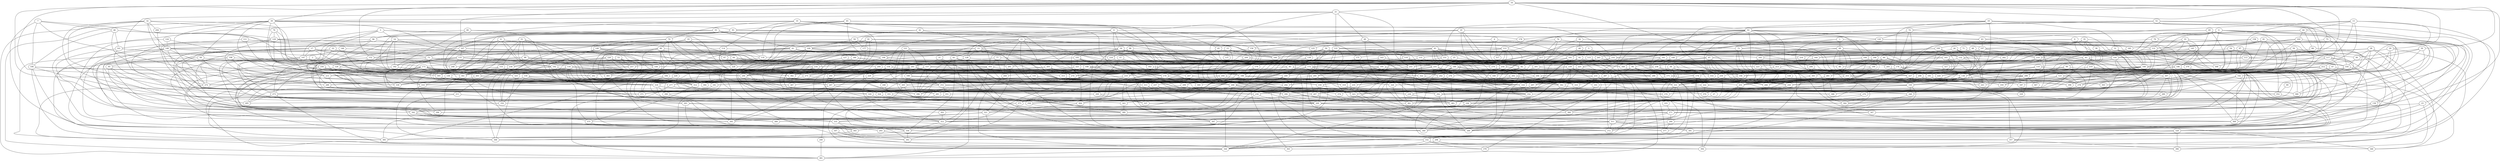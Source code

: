 strict graph "gnp_random_graph(400,0.015)" {
0;
1;
2;
3;
4;
5;
6;
7;
8;
9;
10;
11;
12;
13;
14;
15;
16;
17;
18;
19;
20;
21;
22;
23;
24;
25;
26;
27;
28;
29;
30;
31;
32;
33;
34;
35;
36;
37;
38;
39;
40;
41;
42;
43;
44;
45;
46;
47;
48;
49;
50;
51;
52;
53;
54;
55;
56;
57;
58;
59;
60;
61;
62;
63;
64;
65;
66;
67;
68;
69;
70;
71;
72;
73;
74;
75;
76;
77;
78;
79;
80;
81;
82;
83;
84;
85;
86;
87;
88;
89;
90;
91;
92;
93;
94;
95;
96;
97;
98;
99;
100;
101;
102;
103;
104;
105;
106;
107;
108;
109;
110;
111;
112;
113;
114;
115;
116;
117;
118;
119;
120;
121;
122;
123;
124;
125;
126;
127;
128;
129;
130;
131;
132;
133;
134;
135;
136;
137;
138;
139;
140;
141;
142;
143;
144;
145;
146;
147;
148;
149;
150;
151;
152;
153;
154;
155;
156;
157;
158;
159;
160;
161;
162;
163;
164;
165;
166;
167;
168;
169;
170;
171;
172;
173;
174;
175;
176;
177;
178;
179;
180;
181;
182;
183;
184;
185;
186;
187;
188;
189;
190;
191;
192;
193;
194;
195;
196;
197;
198;
199;
200;
201;
202;
203;
204;
205;
206;
207;
208;
209;
210;
211;
212;
213;
214;
215;
216;
217;
218;
219;
220;
221;
222;
223;
224;
225;
226;
227;
228;
229;
230;
231;
232;
233;
234;
235;
236;
237;
238;
239;
240;
241;
242;
243;
244;
245;
246;
247;
248;
249;
250;
251;
252;
253;
254;
255;
256;
257;
258;
259;
260;
261;
262;
263;
264;
265;
266;
267;
268;
269;
270;
271;
272;
273;
274;
275;
276;
277;
278;
279;
280;
281;
282;
283;
284;
285;
286;
287;
288;
289;
290;
291;
292;
293;
294;
295;
296;
297;
298;
299;
300;
301;
302;
303;
304;
305;
306;
307;
308;
309;
310;
311;
312;
313;
314;
315;
316;
317;
318;
319;
320;
321;
322;
323;
324;
325;
326;
327;
328;
329;
330;
331;
332;
333;
334;
335;
336;
337;
338;
339;
340;
341;
342;
343;
344;
345;
346;
347;
348;
349;
350;
351;
352;
353;
354;
355;
356;
357;
358;
359;
360;
361;
362;
363;
364;
365;
366;
367;
368;
369;
370;
371;
372;
373;
374;
375;
376;
377;
378;
379;
380;
381;
382;
383;
384;
385;
386;
387;
388;
389;
390;
391;
392;
393;
394;
395;
396;
397;
398;
399;
0 -- 385  [is_available=True, prob="0.848749395848"];
0 -- 131  [is_available=True, prob="0.554898569151"];
0 -- 391  [is_available=True, prob="0.15988346611"];
0 -- 364  [is_available=True, prob="0.552828399877"];
0 -- 109  [is_available=True, prob="0.269917099785"];
0 -- 398  [is_available=True, prob="0.91366384112"];
0 -- 79  [is_available=True, prob="1.0"];
0 -- 214  [is_available=True, prob="1.0"];
0 -- 282  [is_available=True, prob="0.784523601266"];
0 -- 186  [is_available=True, prob="0.537238168625"];
1 -- 225  [is_available=True, prob="0.932035789773"];
1 -- 187  [is_available=True, prob="1.0"];
1 -- 68  [is_available=True, prob="1.0"];
1 -- 364  [is_available=True, prob="1.0"];
1 -- 361  [is_available=True, prob="1.0"];
2 -- 200  [is_available=True, prob="0.476006934863"];
2 -- 265  [is_available=True, prob="0.58874494841"];
2 -- 350  [is_available=True, prob="1.0"];
2 -- 272  [is_available=True, prob="0.756217923092"];
2 -- 296  [is_available=True, prob="0.715806644259"];
3 -- 174  [is_available=True, prob="0.419976773413"];
3 -- 336  [is_available=True, prob="0.523578319395"];
3 -- 17  [is_available=True, prob="1.0"];
3 -- 147  [is_available=True, prob="0.257983678479"];
3 -- 14  [is_available=True, prob="0.397178530411"];
3 -- 190  [is_available=True, prob="0.774244511347"];
4 -- 317  [is_available=True, prob="1.0"];
4 -- 156  [is_available=True, prob="1.0"];
4 -- 101  [is_available=True, prob="0.0425576332369"];
4 -- 205  [is_available=True, prob="0.296697142817"];
5 -- 101  [is_available=True, prob="0.215605595686"];
5 -- 94  [is_available=True, prob="0.56494165819"];
6 -- 231  [is_available=True, prob="0.605849671555"];
6 -- 73  [is_available=True, prob="0.732217353245"];
6 -- 11  [is_available=True, prob="0.687653971247"];
6 -- 45  [is_available=True, prob="0.626967561884"];
6 -- 24  [is_available=True, prob="0.920939823259"];
6 -- 249  [is_available=True, prob="0.57984144984"];
6 -- 154  [is_available=True, prob="0.0932089839898"];
7 -- 345  [is_available=True, prob="0.869483877834"];
7 -- 106  [is_available=True, prob="0.666586843639"];
7 -- 339  [is_available=True, prob="0.516348730307"];
7 -- 253  [is_available=True, prob="0.874625609911"];
7 -- 46  [is_available=True, prob="0.603923515265"];
8 -- 64  [is_available=True, prob="0.0916421897175"];
8 -- 107  [is_available=True, prob="0.625501898752"];
8 -- 277  [is_available=True, prob="0.305193359539"];
8 -- 310  [is_available=True, prob="1.0"];
8 -- 217  [is_available=True, prob="0.186388200508"];
8 -- 159  [is_available=True, prob="0.489527234743"];
8 -- 181  [is_available=True, prob="0.939393355031"];
9 -- 288  [is_available=True, prob="1.0"];
9 -- 194  [is_available=True, prob="0.981389909469"];
9 -- 347  [is_available=True, prob="0.479196248175"];
9 -- 100  [is_available=True, prob="0.565664881684"];
10 -- 324  [is_available=True, prob="0.179922460251"];
10 -- 70  [is_available=True, prob="0.681439223476"];
10 -- 305  [is_available=True, prob="0.25491563315"];
10 -- 114  [is_available=True, prob="0.810497098486"];
10 -- 350  [is_available=True, prob="1.0"];
10 -- 188  [is_available=True, prob="1.0"];
10 -- 125  [is_available=True, prob="0.72772154676"];
10 -- 62  [is_available=True, prob="1.0"];
11 -- 288  [is_available=True, prob="0.0328535659949"];
11 -- 37  [is_available=True, prob="0.420478388265"];
11 -- 264  [is_available=True, prob="0.701919427118"];
11 -- 169  [is_available=True, prob="0.317488436754"];
11 -- 12  [is_available=True, prob="0.1420014188"];
11 -- 269  [is_available=True, prob="0.995788585089"];
11 -- 268  [is_available=True, prob="0.124276828319"];
11 -- 312  [is_available=True, prob="0.989973302837"];
11 -- 61  [is_available=True, prob="0.0797329888793"];
12 -- 128  [is_available=True, prob="0.30077744425"];
12 -- 176  [is_available=True, prob="0.483644988411"];
12 -- 162  [is_available=True, prob="0.321759161701"];
12 -- 67  [is_available=True, prob="0.218033888533"];
12 -- 43  [is_available=True, prob="0.609788183942"];
12 -- 376  [is_available=True, prob="0.815690316632"];
12 -- 181  [is_available=True, prob="0.444779780753"];
12 -- 152  [is_available=True, prob="0.260433362213"];
12 -- 159  [is_available=True, prob="0.695946133037"];
13 -- 44  [is_available=True, prob="0.00169977144562"];
13 -- 174  [is_available=True, prob="0.838700899459"];
13 -- 307  [is_available=True, prob="0.312539687367"];
13 -- 212  [is_available=True, prob="0.0364335126483"];
13 -- 23  [is_available=True, prob="0.810109404049"];
13 -- 29  [is_available=True, prob="0.456550465888"];
13 -- 63  [is_available=True, prob="1.0"];
14 -- 109  [is_available=True, prob="0.304332558645"];
14 -- 366  [is_available=True, prob="1.0"];
14 -- 365  [is_available=True, prob="0.134281520907"];
14 -- 338  [is_available=True, prob="0.758116082958"];
14 -- 341  [is_available=True, prob="0.78373735429"];
14 -- 182  [is_available=True, prob="0.125459964911"];
14 -- 92  [is_available=True, prob="0.26962860047"];
15 -- 163  [is_available=True, prob="0.847244707887"];
15 -- 292  [is_available=True, prob="0.413526401196"];
15 -- 137  [is_available=True, prob="0.896169279468"];
15 -- 170  [is_available=True, prob="1.0"];
15 -- 151  [is_available=True, prob="0.171797211781"];
15 -- 248  [is_available=True, prob="0.344614093719"];
15 -- 348  [is_available=True, prob="0.897178704829"];
15 -- 188  [is_available=True, prob="0.763707385997"];
16 -- 75  [is_available=True, prob="1.0"];
16 -- 39  [is_available=True, prob="0.273570340523"];
16 -- 107  [is_available=True, prob="0.868861720966"];
16 -- 253  [is_available=True, prob="0.474884647952"];
16 -- 312  [is_available=True, prob="0.633411999695"];
16 -- 339  [is_available=True, prob="0.128660295863"];
16 -- 21  [is_available=True, prob="0.262474555979"];
16 -- 311  [is_available=True, prob="0.354433810892"];
16 -- 152  [is_available=True, prob="0.173730137057"];
16 -- 221  [is_available=True, prob="0.535927163522"];
16 -- 30  [is_available=True, prob="0.15289824186"];
16 -- 255  [is_available=True, prob="0.158764153342"];
17 -- 320  [is_available=True, prob="0.324196439357"];
17 -- 194  [is_available=True, prob="0.520470898407"];
17 -- 267  [is_available=True, prob="0.610015250528"];
17 -- 344  [is_available=True, prob="0.472112578555"];
17 -- 147  [is_available=True, prob="0.369207768505"];
17 -- 248  [is_available=True, prob="0.749839200605"];
17 -- 95  [is_available=True, prob="1.0"];
18 -- 194  [is_available=True, prob="0.344103854574"];
18 -- 74  [is_available=True, prob="1.0"];
18 -- 332  [is_available=True, prob="1.0"];
18 -- 205  [is_available=True, prob="0.377310653144"];
18 -- 334  [is_available=True, prob="0.476231783642"];
18 -- 151  [is_available=True, prob="0.0467569794756"];
18 -- 138  [is_available=True, prob="1.0"];
18 -- 31  [is_available=True, prob="0.471576031299"];
19 -- 67  [is_available=True, prob="0.816215155631"];
19 -- 262  [is_available=True, prob="0.408648084129"];
19 -- 365  [is_available=True, prob="0.631881285129"];
19 -- 207  [is_available=True, prob="0.396780176989"];
19 -- 86  [is_available=True, prob="0.385585459659"];
19 -- 156  [is_available=True, prob="1.0"];
20 -- 128  [is_available=True, prob="0.442823026548"];
20 -- 291  [is_available=True, prob="0.713076305514"];
20 -- 171  [is_available=True, prob="0.0531383240044"];
20 -- 45  [is_available=True, prob="1.0"];
20 -- 279  [is_available=True, prob="0.0358817666944"];
20 -- 120  [is_available=True, prob="0.881628960778"];
20 -- 254  [is_available=True, prob="0.422402009286"];
21 -- 39  [is_available=True, prob="0.207309165656"];
21 -- 49  [is_available=True, prob="1.0"];
21 -- 371  [is_available=True, prob="0.0131293938758"];
21 -- 122  [is_available=True, prob="1.0"];
21 -- 251  [is_available=True, prob="1.0"];
21 -- 189  [is_available=True, prob="1.0"];
22 -- 353  [is_available=True, prob="1.0"];
22 -- 321  [is_available=True, prob="0.505374764668"];
22 -- 172  [is_available=True, prob="1.0"];
22 -- 273  [is_available=True, prob="0.44672718219"];
22 -- 118  [is_available=True, prob="0.240848941012"];
22 -- 251  [is_available=True, prob="0.93152503474"];
23 -- 321  [is_available=True, prob="0.501713687443"];
23 -- 386  [is_available=True, prob="0.630655355007"];
23 -- 399  [is_available=True, prob="0.858407779051"];
24 -- 288  [is_available=True, prob="0.490379480965"];
24 -- 257  [is_available=True, prob="1.0"];
24 -- 331  [is_available=True, prob="0.89495383567"];
24 -- 292  [is_available=True, prob="1.0"];
24 -- 325  [is_available=True, prob="0.789296923094"];
24 -- 105  [is_available=True, prob="0.409228035332"];
24 -- 202  [is_available=True, prob="0.532443637986"];
24 -- 203  [is_available=True, prob="0.615388799301"];
24 -- 147  [is_available=True, prob="0.39903979852"];
24 -- 245  [is_available=True, prob="1.0"];
24 -- 251  [is_available=True, prob="1.0"];
24 -- 253  [is_available=True, prob="1.0"];
24 -- 254  [is_available=True, prob="0.215284691703"];
24 -- 318  [is_available=True, prob="0.13776487944"];
25 -- 361  [is_available=True, prob="0.984176559582"];
25 -- 349  [is_available=True, prob="1.0"];
26 -- 160  [is_available=True, prob="0.409045442192"];
26 -- 392  [is_available=True, prob="0.998249322018"];
26 -- 138  [is_available=True, prob="0.832189528367"];
26 -- 191  [is_available=True, prob="0.642053960544"];
27 -- 336  [is_available=True, prob="0.495916404646"];
28 -- 104  [is_available=True, prob="0.979505724473"];
28 -- 399  [is_available=True, prob="0.911793014521"];
28 -- 369  [is_available=True, prob="0.443447925389"];
28 -- 83  [is_available=True, prob="0.643054920798"];
28 -- 213  [is_available=True, prob="1.0"];
28 -- 344  [is_available=True, prob="0.856741521437"];
28 -- 314  [is_available=True, prob="0.771727431266"];
28 -- 90  [is_available=True, prob="0.164602511779"];
29 -- 344  [is_available=True, prob="1.0"];
29 -- 113  [is_available=True, prob="0.818088699514"];
29 -- 359  [is_available=True, prob="0.517110913825"];
29 -- 193  [is_available=True, prob="0.840293281818"];
30 -- 168  [is_available=True, prob="0.0148035867158"];
30 -- 90  [is_available=True, prob="1.0"];
30 -- 323  [is_available=True, prob="0.61641841365"];
30 -- 366  [is_available=True, prob="1.0"];
31 -- 369  [is_available=True, prob="1.0"];
31 -- 168  [is_available=True, prob="1.0"];
31 -- 359  [is_available=True, prob="0.641417507281"];
31 -- 332  [is_available=True, prob="1.0"];
31 -- 232  [is_available=True, prob="0.252156476362"];
32 -- 322  [is_available=True, prob="0.717276103105"];
32 -- 294  [is_available=True, prob="0.0939442262755"];
32 -- 339  [is_available=True, prob="1.0"];
32 -- 78  [is_available=True, prob="1.0"];
32 -- 371  [is_available=True, prob="0.399697076727"];
32 -- 148  [is_available=True, prob="0.0905682645857"];
32 -- 373  [is_available=True, prob="0.28430051214"];
32 -- 381  [is_available=True, prob="0.767211050376"];
33 -- 165  [is_available=True, prob="0.479520446805"];
33 -- 201  [is_available=True, prob="1.0"];
33 -- 145  [is_available=True, prob="0.53677790813"];
33 -- 148  [is_available=True, prob="0.516827149573"];
33 -- 117  [is_available=True, prob="1.0"];
33 -- 186  [is_available=True, prob="0.211630527623"];
33 -- 349  [is_available=True, prob="0.133810647573"];
34 -- 40  [is_available=True, prob="0.750807138065"];
34 -- 90  [is_available=True, prob="1.0"];
34 -- 254  [is_available=True, prob="0.275055527628"];
35 -- 99  [is_available=True, prob="0.620421887182"];
35 -- 38  [is_available=True, prob="0.0631894921645"];
35 -- 366  [is_available=True, prob="0.658682884958"];
35 -- 176  [is_available=True, prob="1.0"];
35 -- 82  [is_available=True, prob="1.0"];
35 -- 309  [is_available=True, prob="0.800045064507"];
35 -- 252  [is_available=True, prob="0.633040710369"];
36 -- 288  [is_available=True, prob="0.166100524329"];
36 -- 265  [is_available=True, prob="0.551069545521"];
36 -- 266  [is_available=True, prob="0.425434859453"];
36 -- 174  [is_available=True, prob="1.0"];
36 -- 314  [is_available=True, prob="0.763508111582"];
36 -- 286  [is_available=True, prob="0.892139265459"];
37 -- 306  [is_available=True, prob="1.0"];
37 -- 380  [is_available=True, prob="0.485279960554"];
37 -- 157  [is_available=True, prob="1.0"];
38 -- 104  [is_available=True, prob="1.0"];
38 -- 328  [is_available=True, prob="0.770926589248"];
39 -- 192  [is_available=True, prob="0.850408212522"];
39 -- 256  [is_available=True, prob="0.733235564742"];
39 -- 294  [is_available=True, prob="0.360926837248"];
39 -- 232  [is_available=True, prob="0.819213735197"];
39 -- 272  [is_available=True, prob="0.285903885601"];
39 -- 381  [is_available=True, prob="0.750718088961"];
39 -- 305  [is_available=True, prob="0.334387774499"];
39 -- 310  [is_available=True, prob="0.827031250366"];
39 -- 58  [is_available=True, prob="0.601992647833"];
39 -- 93  [is_available=True, prob="0.415424523403"];
40 -- 115  [is_available=True, prob="0.305388826851"];
40 -- 229  [is_available=True, prob="1.0"];
40 -- 206  [is_available=True, prob="0.21955542129"];
41 -- 388  [is_available=True, prob="1.0"];
41 -- 360  [is_available=True, prob="0.981731545488"];
41 -- 362  [is_available=True, prob="0.24318056437"];
41 -- 274  [is_available=True, prob="0.433921060556"];
41 -- 238  [is_available=True, prob="0.958089826514"];
41 -- 305  [is_available=True, prob="1.0"];
41 -- 82  [is_available=True, prob="0.00112260498753"];
41 -- 307  [is_available=True, prob="0.00948036715012"];
41 -- 151  [is_available=True, prob="1.0"];
41 -- 251  [is_available=True, prob="0.948811560548"];
42 -- 338  [is_available=True, prob="0.115897976105"];
42 -- 59  [is_available=True, prob="0.653000242694"];
42 -- 163  [is_available=True, prob="1.0"];
42 -- 247  [is_available=True, prob="0.83737256872"];
43 -- 353  [is_available=True, prob="1.0"];
43 -- 356  [is_available=True, prob="1.0"];
43 -- 396  [is_available=True, prob="0.651759417194"];
43 -- 306  [is_available=True, prob="1.0"];
43 -- 82  [is_available=True, prob="1.0"];
43 -- 285  [is_available=True, prob="1.0"];
44 -- 132  [is_available=True, prob="1.0"];
44 -- 102  [is_available=True, prob="0.786531713237"];
44 -- 136  [is_available=True, prob="0.592100985092"];
44 -- 84  [is_available=True, prob="0.272881846046"];
44 -- 92  [is_available=True, prob="1.0"];
45 -- 160  [is_available=True, prob="0.820034843495"];
45 -- 176  [is_available=True, prob="0.337988268308"];
45 -- 268  [is_available=True, prob="0.419658465283"];
46 -- 129  [is_available=True, prob="0.578161253355"];
46 -- 73  [is_available=True, prob="0.955297195017"];
46 -- 106  [is_available=True, prob="0.962657796882"];
46 -- 141  [is_available=True, prob="0.0337448529412"];
46 -- 272  [is_available=True, prob="0.596183084921"];
47 -- 328  [is_available=True, prob="1.0"];
47 -- 242  [is_available=True, prob="0.667211392311"];
47 -- 278  [is_available=True, prob="0.832573329939"];
48 -- 104  [is_available=True, prob="0.719558345914"];
48 -- 297  [is_available=True, prob="1.0"];
48 -- 164  [is_available=True, prob="0.335447508144"];
48 -- 245  [is_available=True, prob="0.979862759722"];
48 -- 269  [is_available=True, prob="0.536149999456"];
49 -- 72  [is_available=True, prob="0.163690496839"];
49 -- 160  [is_available=True, prob="0.909971215171"];
49 -- 392  [is_available=True, prob="0.556031594451"];
49 -- 119  [is_available=True, prob="0.981040141872"];
50 -- 228  [is_available=True, prob="0.782059587329"];
50 -- 133  [is_available=True, prob="1.0"];
50 -- 108  [is_available=True, prob="0.349504164944"];
50 -- 237  [is_available=True, prob="1.0"];
50 -- 83  [is_available=True, prob="0.00854961935321"];
50 -- 375  [is_available=True, prob="1.0"];
50 -- 312  [is_available=True, prob="0.6334537099"];
50 -- 282  [is_available=True, prob="0.757486347553"];
50 -- 319  [is_available=True, prob="1.0"];
51 -- 192  [is_available=True, prob="0.449219043511"];
51 -- 130  [is_available=True, prob="0.67617466812"];
51 -- 290  [is_available=True, prob="0.584684889565"];
51 -- 333  [is_available=True, prob="0.493962679779"];
51 -- 148  [is_available=True, prob="1.0"];
51 -- 88  [is_available=True, prob="0.827510859911"];
51 -- 153  [is_available=True, prob="0.626063566643"];
51 -- 319  [is_available=True, prob="0.289338207381"];
52 -- 298  [is_available=True, prob="0.302775802782"];
52 -- 308  [is_available=True, prob="1.0"];
52 -- 149  [is_available=True, prob="0.53313601335"];
52 -- 118  [is_available=True, prob="0.438669875617"];
52 -- 183  [is_available=True, prob="1.0"];
52 -- 62  [is_available=True, prob="0.838042909721"];
53 -- 257  [is_available=True, prob="1.0"];
53 -- 227  [is_available=True, prob="0.761331337257"];
53 -- 365  [is_available=True, prob="0.798185025422"];
53 -- 350  [is_available=True, prob="0.0431880963664"];
53 -- 335  [is_available=True, prob="1.0"];
54 -- 224  [is_available=True, prob="0.404664941748"];
54 -- 322  [is_available=True, prob="1.0"];
54 -- 334  [is_available=True, prob="1.0"];
54 -- 175  [is_available=True, prob="0.0446983777861"];
55 -- 216  [is_available=True, prob="0.836724586487"];
55 -- 129  [is_available=True, prob="0.941596427757"];
55 -- 61  [is_available=True, prob="1.0"];
55 -- 341  [is_available=True, prob="0.57306257684"];
56 -- 388  [is_available=True, prob="0.42539967804"];
56 -- 232  [is_available=True, prob="0.0351735386055"];
56 -- 142  [is_available=True, prob="1.0"];
56 -- 399  [is_available=True, prob="0.187229756335"];
56 -- 376  [is_available=True, prob="0.727005805033"];
56 -- 243  [is_available=True, prob="0.860103159781"];
56 -- 216  [is_available=True, prob="1.0"];
56 -- 349  [is_available=True, prob="0.984714176589"];
57 -- 162  [is_available=True, prob="0.564064652369"];
57 -- 373  [is_available=True, prob="1.0"];
58 -- 345  [is_available=True, prob="0.223843019324"];
58 -- 207  [is_available=True, prob="0.698800194074"];
58 -- 173  [is_available=True, prob="1.0"];
59 -- 177  [is_available=True, prob="0.333656700609"];
59 -- 359  [is_available=True, prob="0.722940741836"];
59 -- 109  [is_available=True, prob="0.83504397883"];
59 -- 135  [is_available=True, prob="0.953144409865"];
60 -- 278  [is_available=True, prob="0.357993312548"];
60 -- 301  [is_available=True, prob="1.0"];
60 -- 94  [is_available=True, prob="0.627645111285"];
60 -- 86  [is_available=True, prob="0.870659103915"];
60 -- 199  [is_available=True, prob="0.629282971832"];
61 -- 279  [is_available=True, prob="0.899077475588"];
61 -- 196  [is_available=True, prob="0.580449005113"];
61 -- 263  [is_available=True, prob="0.621033728599"];
61 -- 235  [is_available=True, prob="0.941338442656"];
61 -- 371  [is_available=True, prob="0.273602187679"];
61 -- 87  [is_available=True, prob="1.0"];
61 -- 283  [is_available=True, prob="0.881918771658"];
61 -- 183  [is_available=True, prob="0.830885763312"];
62 -- 259  [is_available=True, prob="0.306191512886"];
62 -- 168  [is_available=True, prob="0.46687056219"];
62 -- 233  [is_available=True, prob="0.0890805735503"];
62 -- 171  [is_available=True, prob="0.124535566029"];
62 -- 364  [is_available=True, prob="0.210177227687"];
62 -- 381  [is_available=True, prob="1.0"];
62 -- 144  [is_available=True, prob="0.540212281377"];
62 -- 370  [is_available=True, prob="0.954018395659"];
62 -- 380  [is_available=True, prob="0.726113639947"];
62 -- 253  [is_available=True, prob="1.0"];
62 -- 63  [is_available=True, prob="0.995287602373"];
63 -- 72  [is_available=True, prob="0.0950236364763"];
63 -- 343  [is_available=True, prob="0.78479756926"];
63 -- 197  [is_available=True, prob="0.568827024549"];
64 -- 199  [is_available=True, prob="0.598915863332"];
64 -- 238  [is_available=True, prob="0.41612948893"];
64 -- 339  [is_available=True, prob="0.110069187723"];
64 -- 85  [is_available=True, prob="0.472818519098"];
64 -- 382  [is_available=True, prob="0.105127055956"];
65 -- 290  [is_available=True, prob="0.641416292005"];
65 -- 118  [is_available=True, prob="0.805214177933"];
65 -- 343  [is_available=True, prob="0.102562175042"];
65 -- 204  [is_available=True, prob="0.452711380542"];
65 -- 310  [is_available=True, prob="0.0603731224475"];
65 -- 247  [is_available=True, prob="0.328194581168"];
65 -- 93  [is_available=True, prob="0.156009037192"];
66 -- 96  [is_available=True, prob="1.0"];
66 -- 318  [is_available=True, prob="0.342952981016"];
66 -- 182  [is_available=True, prob="0.451392475905"];
66 -- 118  [is_available=True, prob="1.0"];
67 -- 228  [is_available=True, prob="0.883128551158"];
67 -- 163  [is_available=True, prob="1.0"];
67 -- 276  [is_available=True, prob="0.600981996322"];
68 -- 192  [is_available=True, prob="0.391152082698"];
68 -- 214  [is_available=True, prob="0.296755232447"];
68 -- 394  [is_available=True, prob="1.0"];
68 -- 204  [is_available=True, prob="0.214173748406"];
68 -- 174  [is_available=True, prob="0.0271571827523"];
68 -- 209  [is_available=True, prob="0.444042869673"];
68 -- 86  [is_available=True, prob="0.958361986157"];
68 -- 281  [is_available=True, prob="0.184050932277"];
68 -- 217  [is_available=True, prob="0.977147516888"];
68 -- 159  [is_available=True, prob="0.247093846838"];
69 -- 352  [is_available=True, prob="0.357299644765"];
69 -- 194  [is_available=True, prob="0.451052360647"];
69 -- 168  [is_available=True, prob="0.673703098762"];
69 -- 398  [is_available=True, prob="0.666131195133"];
69 -- 112  [is_available=True, prob="0.767015163968"];
69 -- 178  [is_available=True, prob="0.253803427304"];
70 -- 352  [is_available=True, prob="0.917941016157"];
70 -- 368  [is_available=True, prob="0.200853025977"];
70 -- 326  [is_available=True, prob="0.0814207470009"];
70 -- 140  [is_available=True, prob="0.993313947045"];
70 -- 80  [is_available=True, prob="1.0"];
70 -- 351  [is_available=True, prob="0.344242280864"];
71 -- 161  [is_available=True, prob="0.484180069698"];
71 -- 243  [is_available=True, prob="1.0"];
72 -- 134  [is_available=True, prob="0.827234987036"];
72 -- 104  [is_available=True, prob="0.833593264916"];
72 -- 346  [is_available=True, prob="0.945210997104"];
72 -- 347  [is_available=True, prob="1.0"];
73 -- 163  [is_available=True, prob="1.0"];
73 -- 389  [is_available=True, prob="1.0"];
73 -- 263  [is_available=True, prob="0.807044866208"];
73 -- 116  [is_available=True, prob="0.337164873021"];
73 -- 334  [is_available=True, prob="0.977163872506"];
73 -- 182  [is_available=True, prob="1.0"];
73 -- 340  [is_available=True, prob="0.779812203546"];
73 -- 154  [is_available=True, prob="0.786607867262"];
73 -- 283  [is_available=True, prob="1.0"];
74 -- 120  [is_available=True, prob="1.0"];
74 -- 176  [is_available=True, prob="0.210857028307"];
74 -- 339  [is_available=True, prob="0.86100797251"];
74 -- 266  [is_available=True, prob="0.590271837967"];
75 -- 170  [is_available=True, prob="0.0743229525611"];
75 -- 131  [is_available=True, prob="0.395040524305"];
75 -- 164  [is_available=True, prob="0.037873395833"];
75 -- 278  [is_available=True, prob="0.971362904048"];
76 -- 224  [is_available=True, prob="0.115324191415"];
76 -- 217  [is_available=True, prob="1.0"];
76 -- 82  [is_available=True, prob="0.186986429401"];
76 -- 125  [is_available=True, prob="0.271939352667"];
76 -- 138  [is_available=True, prob="0.754582330017"];
77 -- 264  [is_available=True, prob="0.887973844177"];
77 -- 163  [is_available=True, prob="0.849843178235"];
77 -- 108  [is_available=True, prob="1.0"];
77 -- 262  [is_available=True, prob="0.483040411003"];
78 -- 129  [is_available=True, prob="0.147096662747"];
78 -- 249  [is_available=True, prob="0.656852498423"];
78 -- 126  [is_available=True, prob="0.886850496318"];
78 -- 159  [is_available=True, prob="0.5669557874"];
79 -- 122  [is_available=True, prob="1.0"];
79 -- 379  [is_available=True, prob="0.794491079625"];
79 -- 154  [is_available=True, prob="0.899988275241"];
80 -- 241  [is_available=True, prob="1.0"];
80 -- 104  [is_available=True, prob="0.694316426728"];
80 -- 364  [is_available=True, prob="0.0674910564293"];
80 -- 391  [is_available=True, prob="0.110258122999"];
80 -- 236  [is_available=True, prob="0.301552957677"];
80 -- 209  [is_available=True, prob="0.82073666174"];
80 -- 312  [is_available=True, prob="0.816369540943"];
80 -- 377  [is_available=True, prob="0.845775541459"];
80 -- 126  [is_available=True, prob="0.812917428514"];
81 -- 227  [is_available=True, prob="0.353510979866"];
81 -- 136  [is_available=True, prob="0.660240869309"];
81 -- 170  [is_available=True, prob="0.319776658603"];
81 -- 370  [is_available=True, prob="0.185441119614"];
81 -- 85  [is_available=True, prob="0.34794933183"];
81 -- 185  [is_available=True, prob="1.0"];
81 -- 187  [is_available=True, prob="0.335313825582"];
82 -- 322  [is_available=True, prob="0.0784304682594"];
82 -- 273  [is_available=True, prob="0.00136906663699"];
82 -- 244  [is_available=True, prob="1.0"];
82 -- 169  [is_available=True, prob="1.0"];
83 -- 163  [is_available=True, prob="0.698102939585"];
83 -- 261  [is_available=True, prob="0.759119747832"];
83 -- 391  [is_available=True, prob="0.132095326232"];
83 -- 369  [is_available=True, prob="0.688601104968"];
84 -- 392  [is_available=True, prob="0.284144564101"];
84 -- 87  [is_available=True, prob="0.198451598533"];
85 -- 210  [is_available=True, prob="0.722237174394"];
85 -- 324  [is_available=True, prob="0.0320470130853"];
85 -- 278  [is_available=True, prob="0.30690185067"];
87 -- 258  [is_available=True, prob="1.0"];
87 -- 362  [is_available=True, prob="0.850439350332"];
87 -- 333  [is_available=True, prob="0.124136688487"];
87 -- 241  [is_available=True, prob="0.859360369122"];
87 -- 376  [is_available=True, prob="0.474369462121"];
87 -- 287  [is_available=True, prob="0.506187664679"];
87 -- 252  [is_available=True, prob="0.954813792412"];
87 -- 191  [is_available=True, prob="0.142515215918"];
88 -- 385  [is_available=True, prob="1.0"];
88 -- 170  [is_available=True, prob="1.0"];
88 -- 236  [is_available=True, prob="1.0"];
88 -- 285  [is_available=True, prob="1.0"];
88 -- 188  [is_available=True, prob="1.0"];
88 -- 157  [is_available=True, prob="0.725652844554"];
89 -- 352  [is_available=True, prob="0.187117891804"];
90 -- 334  [is_available=True, prob="0.920464933676"];
91 -- 289  [is_available=True, prob="0.734774342575"];
91 -- 354  [is_available=True, prob="1.0"];
91 -- 131  [is_available=True, prob="0.216192051924"];
91 -- 365  [is_available=True, prob="0.751622598341"];
91 -- 177  [is_available=True, prob="0.0152875564051"];
91 -- 378  [is_available=True, prob="0.860156105606"];
91 -- 188  [is_available=True, prob="0.545868955179"];
92 -- 340  [is_available=True, prob="0.361102006758"];
92 -- 311  [is_available=True, prob="0.397907032222"];
92 -- 251  [is_available=True, prob="1.0"];
92 -- 316  [is_available=True, prob="1.0"];
92 -- 159  [is_available=True, prob="0.0929819532413"];
93 -- 96  [is_available=True, prob="0.5690352139"];
93 -- 262  [is_available=True, prob="1.0"];
93 -- 160  [is_available=True, prob="0.317843034676"];
93 -- 224  [is_available=True, prob="0.899389063832"];
93 -- 175  [is_available=True, prob="0.640324322275"];
93 -- 178  [is_available=True, prob="1.0"];
93 -- 349  [is_available=True, prob="0.718000779921"];
93 -- 382  [is_available=True, prob="0.0854596156726"];
94 -- 393  [is_available=True, prob="0.935219461398"];
94 -- 171  [is_available=True, prob="0.969124568307"];
94 -- 276  [is_available=True, prob="0.766151906934"];
94 -- 286  [is_available=True, prob="0.389190949678"];
94 -- 383  [is_available=True, prob="0.113538930541"];
95 -- 322  [is_available=True, prob="1.0"];
95 -- 373  [is_available=True, prob="1.0"];
95 -- 342  [is_available=True, prob="0.0790645776889"];
95 -- 335  [is_available=True, prob="0.0238048416898"];
96 -- 323  [is_available=True, prob="1.0"];
96 -- 293  [is_available=True, prob="0.252652735774"];
96 -- 112  [is_available=True, prob="0.631683298469"];
96 -- 211  [is_available=True, prob="1.0"];
97 -- 208  [is_available=True, prob="1.0"];
97 -- 169  [is_available=True, prob="0.310295275127"];
97 -- 346  [is_available=True, prob="0.238048760222"];
97 -- 101  [is_available=True, prob="0.558805992615"];
98 -- 354  [is_available=True, prob="0.203584272607"];
98 -- 165  [is_available=True, prob="0.732060857611"];
98 -- 399  [is_available=True, prob="0.98437011821"];
98 -- 304  [is_available=True, prob="0.105941811182"];
98 -- 210  [is_available=True, prob="0.680693669751"];
98 -- 218  [is_available=True, prob="0.441297285822"];
99 -- 288  [is_available=True, prob="1.0"];
99 -- 369  [is_available=True, prob="0.563112568951"];
99 -- 274  [is_available=True, prob="0.45431831977"];
99 -- 343  [is_available=True, prob="0.245211719862"];
99 -- 250  [is_available=True, prob="0.178393282688"];
100 -- 132  [is_available=True, prob="0.489710958864"];
100 -- 101  [is_available=True, prob="1.0"];
100 -- 277  [is_available=True, prob="0.0190758994162"];
100 -- 190  [is_available=True, prob="1.0"];
100 -- 255  [is_available=True, prob="0.243577387406"];
101 -- 200  [is_available=True, prob="0.261800196224"];
101 -- 269  [is_available=True, prob="0.0296057265416"];
101 -- 399  [is_available=True, prob="0.779329350959"];
102 -- 288  [is_available=True, prob="0.00907003979695"];
102 -- 131  [is_available=True, prob="0.157672858085"];
102 -- 340  [is_available=True, prob="1.0"];
102 -- 312  [is_available=True, prob="1.0"];
102 -- 123  [is_available=True, prob="1.0"];
103 -- 271  [is_available=True, prob="0.0493845030441"];
104 -- 379  [is_available=True, prob="0.136112598835"];
104 -- 110  [is_available=True, prob="0.302192617081"];
104 -- 337  [is_available=True, prob="0.8994862785"];
104 -- 347  [is_available=True, prob="0.682691053888"];
104 -- 360  [is_available=True, prob="1.0"];
105 -- 353  [is_available=True, prob="1.0"];
105 -- 361  [is_available=True, prob="1.0"];
105 -- 244  [is_available=True, prob="0.699307965058"];
105 -- 221  [is_available=True, prob="1.0"];
105 -- 382  [is_available=True, prob="0.0452476758357"];
105 -- 319  [is_available=True, prob="0.317659562125"];
106 -- 385  [is_available=True, prob="1.0"];
106 -- 393  [is_available=True, prob="1.0"];
106 -- 204  [is_available=True, prob="0.0162602414679"];
106 -- 373  [is_available=True, prob="0.199516332229"];
106 -- 215  [is_available=True, prob="0.950225479651"];
107 -- 289  [is_available=True, prob="0.315461066008"];
107 -- 195  [is_available=True, prob="1.0"];
107 -- 135  [is_available=True, prob="1.0"];
107 -- 170  [is_available=True, prob="0.638794640838"];
107 -- 241  [is_available=True, prob="1.0"];
108 -- 262  [is_available=True, prob="0.298998849271"];
108 -- 170  [is_available=True, prob="1.0"];
108 -- 300  [is_available=True, prob="0.952592872983"];
108 -- 301  [is_available=True, prob="0.745689119539"];
108 -- 246  [is_available=True, prob="1.0"];
108 -- 312  [is_available=True, prob="0.40432884237"];
109 -- 128  [is_available=True, prob="1.0"];
109 -- 369  [is_available=True, prob="0.394001697509"];
109 -- 272  [is_available=True, prob="0.968177832542"];
109 -- 273  [is_available=True, prob="0.93167389877"];
109 -- 116  [is_available=True, prob="0.617243257003"];
109 -- 385  [is_available=True, prob="1.0"];
109 -- 180  [is_available=True, prob="1.0"];
110 -- 224  [is_available=True, prob="1.0"];
110 -- 138  [is_available=True, prob="0.970950415096"];
110 -- 342  [is_available=True, prob="1.0"];
111 -- 218  [is_available=True, prob="0.796209509214"];
111 -- 387  [is_available=True, prob="1.0"];
111 -- 141  [is_available=True, prob="0.422202641468"];
112 -- 160  [is_available=True, prob="0.68416100442"];
112 -- 267  [is_available=True, prob="0.235401960413"];
112 -- 181  [is_available=True, prob="0.519135809377"];
112 -- 251  [is_available=True, prob="1.0"];
112 -- 188  [is_available=True, prob="0.879753847557"];
112 -- 317  [is_available=True, prob="0.574835946453"];
112 -- 133  [is_available=True, prob="1.0"];
113 -- 251  [is_available=True, prob="0.0439311693573"];
113 -- 172  [is_available=True, prob="0.376436681303"];
113 -- 334  [is_available=True, prob="1.0"];
114 -- 252  [is_available=True, prob="0.43065258473"];
114 -- 132  [is_available=True, prob="1.0"];
114 -- 242  [is_available=True, prob="1.0"];
115 -- 344  [is_available=True, prob="0.481478224363"];
115 -- 157  [is_available=True, prob="0.769241259087"];
115 -- 393  [is_available=True, prob="1.0"];
116 -- 290  [is_available=True, prob="1.0"];
116 -- 325  [is_available=True, prob="0.388826309192"];
116 -- 396  [is_available=True, prob="0.368082249349"];
116 -- 275  [is_available=True, prob="0.103869862499"];
116 -- 380  [is_available=True, prob="0.288786451345"];
116 -- 252  [is_available=True, prob="0.799299765579"];
116 -- 285  [is_available=True, prob="1.0"];
117 -- 391  [is_available=True, prob="0.00685503673449"];
117 -- 168  [is_available=True, prob="0.750936549803"];
117 -- 333  [is_available=True, prob="0.00946941542156"];
117 -- 207  [is_available=True, prob="0.861018932605"];
117 -- 284  [is_available=True, prob="0.192996481403"];
118 -- 173  [is_available=True, prob="1.0"];
119 -- 186  [is_available=True, prob="1.0"];
119 -- 188  [is_available=True, prob="1.0"];
119 -- 322  [is_available=True, prob="0.854803891428"];
119 -- 316  [is_available=True, prob="0.180800692351"];
120 -- 231  [is_available=True, prob="0.799505258065"];
120 -- 168  [is_available=True, prob="0.606526790947"];
120 -- 239  [is_available=True, prob="1.0"];
120 -- 185  [is_available=True, prob="0.861709537141"];
121 -- 196  [is_available=True, prob="0.319031543666"];
121 -- 229  [is_available=True, prob="1.0"];
121 -- 166  [is_available=True, prob="0.214728718562"];
121 -- 237  [is_available=True, prob="0.304443056578"];
121 -- 274  [is_available=True, prob="0.977395449343"];
121 -- 347  [is_available=True, prob="0.677241376684"];
121 -- 157  [is_available=True, prob="0.33222991011"];
122 -- 161  [is_available=True, prob="0.487139226541"];
122 -- 163  [is_available=True, prob="0.862633745459"];
122 -- 231  [is_available=True, prob="0.568842824971"];
122 -- 207  [is_available=True, prob="0.668287904985"];
122 -- 340  [is_available=True, prob="0.029643514896"];
122 -- 372  [is_available=True, prob="1.0"];
122 -- 350  [is_available=True, prob="1.0"];
123 -- 292  [is_available=True, prob="0.802498057552"];
123 -- 339  [is_available=True, prob="0.942345114184"];
123 -- 278  [is_available=True, prob="0.904365097763"];
123 -- 346  [is_available=True, prob="1.0"];
123 -- 316  [is_available=True, prob="0.91928096105"];
124 -- 395  [is_available=True, prob="0.787937136239"];
124 -- 148  [is_available=True, prob="0.993848311056"];
124 -- 382  [is_available=True, prob="0.955669006415"];
125 -- 332  [is_available=True, prob="1.0"];
125 -- 139  [is_available=True, prob="0.634120956406"];
126 -- 272  [is_available=True, prob="0.0662497106167"];
126 -- 314  [is_available=True, prob="0.745164797812"];
126 -- 312  [is_available=True, prob="0.821462812256"];
127 -- 368  [is_available=True, prob="0.489337336449"];
127 -- 221  [is_available=True, prob="0.41782497346"];
128 -- 328  [is_available=True, prob="0.797027990825"];
128 -- 241  [is_available=True, prob="0.909499692113"];
128 -- 213  [is_available=True, prob="0.821494772803"];
128 -- 311  [is_available=True, prob="0.421930465277"];
128 -- 380  [is_available=True, prob="0.419347474807"];
128 -- 381  [is_available=True, prob="0.178091820388"];
129 -- 289  [is_available=True, prob="0.312580659643"];
129 -- 131  [is_available=True, prob="0.592585062213"];
129 -- 228  [is_available=True, prob="1.0"];
129 -- 262  [is_available=True, prob="0.187276691929"];
129 -- 232  [is_available=True, prob="0.985918719563"];
129 -- 355  [is_available=True, prob="0.177121500686"];
129 -- 309  [is_available=True, prob="0.37208252687"];
130 -- 376  [is_available=True, prob="0.382144162151"];
130 -- 313  [is_available=True, prob="0.0376915632849"];
130 -- 181  [is_available=True, prob="0.381763179281"];
130 -- 310  [is_available=True, prob="0.275709146943"];
131 -- 291  [is_available=True, prob="0.70499473051"];
131 -- 270  [is_available=True, prob="1.0"];
131 -- 271  [is_available=True, prob="1.0"];
131 -- 144  [is_available=True, prob="0.83237029897"];
131 -- 218  [is_available=True, prob="0.0465729319087"];
132 -- 168  [is_available=True, prob="0.800705158325"];
132 -- 235  [is_available=True, prob="0.915161098206"];
132 -- 238  [is_available=True, prob="1.0"];
132 -- 243  [is_available=True, prob="0.256637792039"];
133 -- 276  [is_available=True, prob="1.0"];
133 -- 188  [is_available=True, prob="0.086561205958"];
133 -- 189  [is_available=True, prob="1.0"];
134 -- 255  [is_available=True, prob="0.337055776407"];
135 -- 257  [is_available=True, prob="1.0"];
135 -- 291  [is_available=True, prob="0.270373065909"];
135 -- 368  [is_available=True, prob="1.0"];
135 -- 273  [is_available=True, prob="0.45356718961"];
135 -- 339  [is_available=True, prob="0.892356114215"];
135 -- 248  [is_available=True, prob="0.625573986761"];
135 -- 281  [is_available=True, prob="0.435520931944"];
135 -- 223  [is_available=True, prob="0.776090475547"];
136 -- 360  [is_available=True, prob="0.0294296037096"];
136 -- 369  [is_available=True, prob="0.996023826191"];
138 -- 300  [is_available=True, prob="0.2584744452"];
138 -- 362  [is_available=True, prob="0.317215051511"];
138 -- 255  [is_available=True, prob="0.665651867858"];
138 -- 348  [is_available=True, prob="0.276987896464"];
138 -- 222  [is_available=True, prob="0.356535721348"];
138 -- 159  [is_available=True, prob="0.233961949002"];
139 -- 249  [is_available=True, prob="0.440167447553"];
139 -- 396  [is_available=True, prob="1.0"];
139 -- 157  [is_available=True, prob="0.597555518293"];
140 -- 293  [is_available=True, prob="1.0"];
140 -- 331  [is_available=True, prob="0.764191557215"];
140 -- 242  [is_available=True, prob="1.0"];
140 -- 211  [is_available=True, prob="0.0518676749986"];
140 -- 149  [is_available=True, prob="0.881118403557"];
140 -- 350  [is_available=True, prob="0.594165235223"];
141 -- 337  [is_available=True, prob="0.470560076917"];
141 -- 342  [is_available=True, prob="0.299593271015"];
141 -- 198  [is_available=True, prob="1.0"];
142 -- 280  [is_available=True, prob="0.323026419161"];
142 -- 328  [is_available=True, prob="0.855433215192"];
142 -- 303  [is_available=True, prob="0.509223741043"];
143 -- 354  [is_available=True, prob="0.0126862327138"];
143 -- 195  [is_available=True, prob="1.0"];
143 -- 382  [is_available=True, prob="0.641165355801"];
143 -- 254  [is_available=True, prob="0.216765271986"];
143 -- 295  [is_available=True, prob="0.393254209074"];
144 -- 305  [is_available=True, prob="0.650489804197"];
144 -- 301  [is_available=True, prob="0.133552061547"];
144 -- 176  [is_available=True, prob="0.220242071484"];
144 -- 241  [is_available=True, prob="0.314868262686"];
144 -- 189  [is_available=True, prob="0.817183805907"];
145 -- 196  [is_available=True, prob="0.296215392958"];
145 -- 353  [is_available=True, prob="0.677581315784"];
145 -- 308  [is_available=True, prob="0.568901730982"];
145 -- 341  [is_available=True, prob="0.838990554111"];
145 -- 348  [is_available=True, prob="0.52375732631"];
146 -- 160  [is_available=True, prob="0.599542648078"];
146 -- 273  [is_available=True, prob="0.992677303682"];
146 -- 305  [is_available=True, prob="0.830949071259"];
146 -- 271  [is_available=True, prob="0.657430758504"];
147 -- 353  [is_available=True, prob="0.957280735192"];
147 -- 258  [is_available=True, prob="0.161859227069"];
147 -- 296  [is_available=True, prob="0.516133866975"];
147 -- 236  [is_available=True, prob="1.0"];
147 -- 239  [is_available=True, prob="0.30105208553"];
148 -- 196  [is_available=True, prob="0.789575236532"];
148 -- 293  [is_available=True, prob="0.940106142473"];
148 -- 296  [is_available=True, prob="1.0"];
148 -- 380  [is_available=True, prob="0.0895126393684"];
148 -- 398  [is_available=True, prob="1.0"];
148 -- 272  [is_available=True, prob="1.0"];
148 -- 318  [is_available=True, prob="0.347780230844"];
149 -- 242  [is_available=True, prob="0.160213672402"];
149 -- 235  [is_available=True, prob="0.239529334753"];
149 -- 238  [is_available=True, prob="0.385126057072"];
150 -- 266  [is_available=True, prob="1.0"];
150 -- 339  [is_available=True, prob="0.859197759458"];
150 -- 350  [is_available=True, prob="0.287353315937"];
150 -- 318  [is_available=True, prob="1.0"];
150 -- 375  [is_available=True, prob="0.623907743798"];
151 -- 234  [is_available=True, prob="1.0"];
151 -- 169  [is_available=True, prob="1.0"];
151 -- 254  [is_available=True, prob="1.0"];
152 -- 385  [is_available=True, prob="0.554777561768"];
152 -- 356  [is_available=True, prob="0.127515994061"];
152 -- 205  [is_available=True, prob="0.635430427452"];
152 -- 312  [is_available=True, prob="0.485610149574"];
153 -- 343  [is_available=True, prob="0.620415521191"];
153 -- 341  [is_available=True, prob="0.693358337004"];
153 -- 174  [is_available=True, prob="1.0"];
153 -- 215  [is_available=True, prob="0.650533880234"];
154 -- 353  [is_available=True, prob="0.845633041296"];
154 -- 323  [is_available=True, prob="0.219543866121"];
154 -- 229  [is_available=True, prob="0.379729974666"];
154 -- 269  [is_available=True, prob="0.312729521735"];
154 -- 274  [is_available=True, prob="0.129320524814"];
155 -- 324  [is_available=True, prob="1.0"];
155 -- 300  [is_available=True, prob="0.507343250769"];
155 -- 326  [is_available=True, prob="1.0"];
156 -- 164  [is_available=True, prob="0.643986086496"];
156 -- 260  [is_available=True, prob="0.10640211664"];
157 -- 260  [is_available=True, prob="0.411643908822"];
157 -- 360  [is_available=True, prob="1.0"];
157 -- 171  [is_available=True, prob="0.757213173075"];
157 -- 396  [is_available=True, prob="0.390405326634"];
157 -- 395  [is_available=True, prob="1.0"];
157 -- 252  [is_available=True, prob="1.0"];
157 -- 267  [is_available=True, prob="0.679813006014"];
158 -- 257  [is_available=True, prob="0.211093330622"];
158 -- 347  [is_available=True, prob="0.0612599213559"];
158 -- 364  [is_available=True, prob="0.0526654118106"];
158 -- 197  [is_available=True, prob="1.0"];
159 -- 269  [is_available=True, prob="0.468772998405"];
159 -- 207  [is_available=True, prob="1.0"];
159 -- 377  [is_available=True, prob="0.825065089948"];
160 -- 172  [is_available=True, prob="0.833901249412"];
161 -- 392  [is_available=True, prob="0.603566419865"];
161 -- 195  [is_available=True, prob="0.882443791583"];
161 -- 194  [is_available=True, prob="1.0"];
162 -- 244  [is_available=True, prob="0.99260452919"];
163 -- 326  [is_available=True, prob="0.764805663038"];
163 -- 396  [is_available=True, prob="0.541447040819"];
163 -- 368  [is_available=True, prob="1.0"];
163 -- 370  [is_available=True, prob="0.188601297531"];
163 -- 312  [is_available=True, prob="0.547932897758"];
164 -- 206  [is_available=True, prob="0.684085322171"];
164 -- 223  [is_available=True, prob="0.25170854172"];
165 -- 261  [is_available=True, prob="1.0"];
165 -- 297  [is_available=True, prob="0.482001607359"];
165 -- 308  [is_available=True, prob="1.0"];
165 -- 223  [is_available=True, prob="0.195294069355"];
166 -- 388  [is_available=True, prob="0.80490145454"];
166 -- 396  [is_available=True, prob="0.356673192086"];
166 -- 265  [is_available=True, prob="0.942474561107"];
166 -- 193  [is_available=True, prob="0.690409497261"];
167 -- 393  [is_available=True, prob="0.219540227315"];
167 -- 363  [is_available=True, prob="0.681307535532"];
168 -- 288  [is_available=True, prob="0.761956839393"];
168 -- 352  [is_available=True, prob="0.3471742796"];
168 -- 323  [is_available=True, prob="0.0887155469969"];
168 -- 171  [is_available=True, prob="0.252464711635"];
168 -- 247  [is_available=True, prob="0.38842562054"];
168 -- 388  [is_available=True, prob="0.742312014905"];
169 -- 399  [is_available=True, prob="0.460047384698"];
170 -- 397  [is_available=True, prob="0.573220159443"];
170 -- 303  [is_available=True, prob="0.0315940980086"];
171 -- 181  [is_available=True, prob="0.880980279858"];
171 -- 187  [is_available=True, prob="1.0"];
172 -- 194  [is_available=True, prob="0.718377213312"];
172 -- 337  [is_available=True, prob="0.214539549656"];
172 -- 392  [is_available=True, prob="1.0"];
172 -- 354  [is_available=True, prob="1.0"];
172 -- 304  [is_available=True, prob="0.305218433736"];
173 -- 325  [is_available=True, prob="0.209668690932"];
173 -- 306  [is_available=True, prob="0.0676624700868"];
173 -- 269  [is_available=True, prob="0.14420854039"];
173 -- 274  [is_available=True, prob="0.626658185254"];
173 -- 243  [is_available=True, prob="0.709648984698"];
173 -- 344  [is_available=True, prob="0.852770570001"];
173 -- 191  [is_available=True, prob="0.502515138883"];
174 -- 326  [is_available=True, prob="0.52078094373"];
174 -- 394  [is_available=True, prob="1.0"];
174 -- 372  [is_available=True, prob="0.133005199296"];
174 -- 344  [is_available=True, prob="0.368428449261"];
174 -- 222  [is_available=True, prob="0.779703553439"];
175 -- 230  [is_available=True, prob="0.329325011839"];
175 -- 369  [is_available=True, prob="1.0"];
175 -- 179  [is_available=True, prob="0.719670740045"];
175 -- 376  [is_available=True, prob="0.576864955088"];
176 -- 364  [is_available=True, prob="0.878983294099"];
176 -- 202  [is_available=True, prob="0.679476153301"];
176 -- 191  [is_available=True, prob="0.866844982854"];
177 -- 324  [is_available=True, prob="0.438588135124"];
177 -- 235  [is_available=True, prob="1.0"];
178 -- 397  [is_available=True, prob="1.0"];
178 -- 197  [is_available=True, prob="0.528181244869"];
179 -- 299  [is_available=True, prob="0.604848579487"];
179 -- 188  [is_available=True, prob="0.683476605354"];
180 -- 225  [is_available=True, prob="1.0"];
180 -- 290  [is_available=True, prob="0.300519262517"];
180 -- 291  [is_available=True, prob="0.251954521639"];
180 -- 395  [is_available=True, prob="0.0395685734066"];
181 -- 390  [is_available=True, prob="0.273374381492"];
182 -- 332  [is_available=True, prob="1.0"];
182 -- 325  [is_available=True, prob="1.0"];
183 -- 354  [is_available=True, prob="0.0845188726935"];
183 -- 355  [is_available=True, prob="1.0"];
183 -- 244  [is_available=True, prob="1.0"];
183 -- 251  [is_available=True, prob="0.746045169877"];
184 -- 336  [is_available=True, prob="1.0"];
184 -- 371  [is_available=True, prob="0.280941978744"];
184 -- 310  [is_available=True, prob="0.564427850895"];
185 -- 190  [is_available=True, prob="1.0"];
186 -- 260  [is_available=True, prob="0.72738205842"];
186 -- 262  [is_available=True, prob="0.630018670116"];
186 -- 364  [is_available=True, prob="1.0"];
186 -- 336  [is_available=True, prob="0.940031353616"];
186 -- 377  [is_available=True, prob="0.823634803817"];
187 -- 329  [is_available=True, prob="0.917345269412"];
188 -- 296  [is_available=True, prob="0.21936989839"];
188 -- 300  [is_available=True, prob="0.587220936022"];
188 -- 269  [is_available=True, prob="0.145547966273"];
188 -- 330  [is_available=True, prob="0.311367344617"];
189 -- 373  [is_available=True, prob="0.25433320944"];
189 -- 295  [is_available=True, prob="0.0735547158721"];
189 -- 362  [is_available=True, prob="0.328267139894"];
189 -- 344  [is_available=True, prob="0.627551802574"];
189 -- 345  [is_available=True, prob="0.013909006997"];
189 -- 287  [is_available=True, prob="0.781407556132"];
190 -- 199  [is_available=True, prob="0.825529021549"];
190 -- 338  [is_available=True, prob="1.0"];
190 -- 205  [is_available=True, prob="0.791627837812"];
190 -- 274  [is_available=True, prob="0.444482482765"];
190 -- 312  [is_available=True, prob="0.92448298868"];
190 -- 254  [is_available=True, prob="1.0"];
191 -- 354  [is_available=True, prob="0.670112114006"];
191 -- 398  [is_available=True, prob="0.461750692007"];
192 -- 227  [is_available=True, prob="0.491771483566"];
192 -- 230  [is_available=True, prob="0.251980035756"];
192 -- 296  [is_available=True, prob="0.396575065548"];
192 -- 265  [is_available=True, prob="1.0"];
192 -- 387  [is_available=True, prob="0.305516424152"];
193 -- 353  [is_available=True, prob="1.0"];
194 -- 272  [is_available=True, prob="0.900941814079"];
195 -- 358  [is_available=True, prob="1.0"];
195 -- 233  [is_available=True, prob="0.992443571466"];
195 -- 215  [is_available=True, prob="0.922222491064"];
195 -- 286  [is_available=True, prob="0.40696062236"];
196 -- 355  [is_available=True, prob="0.0184583983554"];
196 -- 201  [is_available=True, prob="1.0"];
196 -- 241  [is_available=True, prob="1.0"];
196 -- 309  [is_available=True, prob="0.782637669849"];
197 -- 261  [is_available=True, prob="0.604402961987"];
197 -- 267  [is_available=True, prob="0.515794705073"];
197 -- 369  [is_available=True, prob="0.979761385408"];
197 -- 242  [is_available=True, prob="1.0"];
197 -- 214  [is_available=True, prob="0.848044286119"];
198 -- 234  [is_available=True, prob="0.815498191121"];
198 -- 342  [is_available=True, prob="0.244512515269"];
198 -- 215  [is_available=True, prob="0.216032426557"];
198 -- 251  [is_available=True, prob="0.810207985206"];
198 -- 285  [is_available=True, prob="0.27955867455"];
199 -- 354  [is_available=True, prob="0.0312242356385"];
199 -- 253  [is_available=True, prob="0.503997043841"];
199 -- 286  [is_available=True, prob="0.867847404844"];
200 -- 374  [is_available=True, prob="0.962699585259"];
200 -- 229  [is_available=True, prob="0.379796027119"];
201 -- 292  [is_available=True, prob="0.966944133534"];
201 -- 208  [is_available=True, prob="0.296060224129"];
201 -- 244  [is_available=True, prob="1.0"];
201 -- 313  [is_available=True, prob="0.806714363759"];
202 -- 243  [is_available=True, prob="1.0"];
202 -- 387  [is_available=True, prob="1.0"];
202 -- 207  [is_available=True, prob="1.0"];
203 -- 325  [is_available=True, prob="0.692707024055"];
203 -- 364  [is_available=True, prob="0.790248883158"];
203 -- 336  [is_available=True, prob="1.0"];
203 -- 274  [is_available=True, prob="0.64313410944"];
203 -- 371  [is_available=True, prob="0.286017280652"];
203 -- 316  [is_available=True, prob="0.647602251009"];
204 -- 235  [is_available=True, prob="1.0"];
204 -- 358  [is_available=True, prob="1.0"];
205 -- 296  [is_available=True, prob="0.55254105669"];
205 -- 361  [is_available=True, prob="1.0"];
206 -- 270  [is_available=True, prob="0.338477439521"];
207 -- 304  [is_available=True, prob="1.0"];
207 -- 383  [is_available=True, prob="0.541972732452"];
208 -- 352  [is_available=True, prob="0.669713335747"];
208 -- 243  [is_available=True, prob="1.0"];
208 -- 250  [is_available=True, prob="0.536705527873"];
208 -- 252  [is_available=True, prob="0.311869224281"];
209 -- 225  [is_available=True, prob="0.587836073744"];
209 -- 323  [is_available=True, prob="0.433669542457"];
209 -- 230  [is_available=True, prob="0.944659242617"];
210 -- 318  [is_available=True, prob="0.640892148715"];
210 -- 309  [is_available=True, prob="1.0"];
211 -- 356  [is_available=True, prob="0.312149738471"];
211 -- 358  [is_available=True, prob="1.0"];
212 -- 227  [is_available=True, prob="1.0"];
212 -- 356  [is_available=True, prob="0.728177373655"];
212 -- 326  [is_available=True, prob="0.998432179255"];
212 -- 365  [is_available=True, prob="0.416097971362"];
212 -- 278  [is_available=True, prob="1.0"];
212 -- 347  [is_available=True, prob="1.0"];
213 -- 284  [is_available=True, prob="1.0"];
213 -- 259  [is_available=True, prob="0.53631545046"];
214 -- 225  [is_available=True, prob="1.0"];
214 -- 323  [is_available=True, prob="0.145867177679"];
214 -- 327  [is_available=True, prob="0.277264872781"];
214 -- 271  [is_available=True, prob="1.0"];
215 -- 396  [is_available=True, prob="0.114142080191"];
216 -- 227  [is_available=True, prob="0.704639005513"];
216 -- 349  [is_available=True, prob="0.555844898387"];
217 -- 230  [is_available=True, prob="0.80163410578"];
217 -- 231  [is_available=True, prob="0.434192056213"];
217 -- 249  [is_available=True, prob="0.722341041917"];
217 -- 315  [is_available=True, prob="0.707243528918"];
217 -- 221  [is_available=True, prob="1.0"];
218 -- 350  [is_available=True, prob="0.500125838086"];
218 -- 222  [is_available=True, prob="0.557983741784"];
219 -- 328  [is_available=True, prob="0.406765164981"];
219 -- 376  [is_available=True, prob="1.0"];
219 -- 227  [is_available=True, prob="0.323445705514"];
219 -- 332  [is_available=True, prob="1.0"];
219 -- 269  [is_available=True, prob="0.946823096491"];
220 -- 318  [is_available=True, prob="1.0"];
221 -- 275  [is_available=True, prob="0.854856173365"];
221 -- 316  [is_available=True, prob="0.774072212503"];
221 -- 382  [is_available=True, prob="0.729341331711"];
222 -- 230  [is_available=True, prob="0.245796834318"];
222 -- 370  [is_available=True, prob="0.788608682499"];
222 -- 280  [is_available=True, prob="0.372801295384"];
223 -- 261  [is_available=True, prob="0.175603579408"];
223 -- 378  [is_available=True, prob="0.630251593063"];
225 -- 233  [is_available=True, prob="0.386592266205"];
225 -- 331  [is_available=True, prob="0.0937311142293"];
225 -- 268  [is_available=True, prob="0.549878477036"];
225 -- 316  [is_available=True, prob="0.413186130669"];
226 -- 257  [is_available=True, prob="0.197418081688"];
226 -- 295  [is_available=True, prob="1.0"];
226 -- 364  [is_available=True, prob="0.207117870032"];
226 -- 236  [is_available=True, prob="1.0"];
226 -- 338  [is_available=True, prob="1.0"];
226 -- 275  [is_available=True, prob="0.105290935107"];
227 -- 326  [is_available=True, prob="0.576915300451"];
227 -- 330  [is_available=True, prob="0.446909862134"];
229 -- 240  [is_available=True, prob="0.872411866679"];
229 -- 246  [is_available=True, prob="0.0824279925894"];
229 -- 252  [is_available=True, prob="0.454323959909"];
230 -- 383  [is_available=True, prob="0.392675259846"];
231 -- 354  [is_available=True, prob="0.215419713447"];
231 -- 323  [is_available=True, prob="0.210716766874"];
231 -- 388  [is_available=True, prob="0.942472806586"];
231 -- 264  [is_available=True, prob="0.8282783246"];
232 -- 327  [is_available=True, prob="0.187266938254"];
232 -- 239  [is_available=True, prob="1.0"];
232 -- 279  [is_available=True, prob="1.0"];
233 -- 235  [is_available=True, prob="1.0"];
233 -- 372  [is_available=True, prob="0.51943382988"];
233 -- 347  [is_available=True, prob="0.710914992722"];
234 -- 320  [is_available=True, prob="0.142944893308"];
234 -- 260  [is_available=True, prob="0.727009652449"];
234 -- 390  [is_available=True, prob="1.0"];
234 -- 399  [is_available=True, prob="0.507360021288"];
235 -- 258  [is_available=True, prob="0.928636900174"];
235 -- 309  [is_available=True, prob="1.0"];
236 -- 263  [is_available=True, prob="0.465984451851"];
236 -- 341  [is_available=True, prob="0.801223846315"];
237 -- 336  [is_available=True, prob="0.364011152291"];
237 -- 323  [is_available=True, prob="0.236273626685"];
238 -- 259  [is_available=True, prob="0.910191821846"];
238 -- 295  [is_available=True, prob="1.0"];
238 -- 361  [is_available=True, prob="1.0"];
238 -- 255  [is_available=True, prob="0.170034799399"];
239 -- 354  [is_available=True, prob="0.187084566042"];
239 -- 342  [is_available=True, prob="0.108537273891"];
239 -- 249  [is_available=True, prob="1.0"];
239 -- 378  [is_available=True, prob="0.792395276834"];
239 -- 286  [is_available=True, prob="0.0845975834199"];
240 -- 381  [is_available=True, prob="0.303335472611"];
241 -- 290  [is_available=True, prob="1.0"];
241 -- 299  [is_available=True, prob="0.499790581591"];
241 -- 353  [is_available=True, prob="1.0"];
241 -- 370  [is_available=True, prob="1.0"];
241 -- 242  [is_available=True, prob="0.201316777853"];
242 -- 345  [is_available=True, prob="1.0"];
242 -- 250  [is_available=True, prob="0.798509613171"];
244 -- 333  [is_available=True, prob="0.705136409037"];
244 -- 265  [is_available=True, prob="1.0"];
245 -- 250  [is_available=True, prob="1.0"];
245 -- 275  [is_available=True, prob="0.42820057247"];
246 -- 355  [is_available=True, prob="0.382270562836"];
247 -- 299  [is_available=True, prob="1.0"];
247 -- 297  [is_available=True, prob="1.0"];
249 -- 363  [is_available=True, prob="1.0"];
249 -- 389  [is_available=True, prob="0.14673909834"];
249 -- 268  [is_available=True, prob="0.0334889932174"];
250 -- 306  [is_available=True, prob="1.0"];
250 -- 273  [is_available=True, prob="1.0"];
250 -- 351  [is_available=True, prob="0.104925892847"];
251 -- 311  [is_available=True, prob="0.687238455106"];
251 -- 399  [is_available=True, prob="0.748794262933"];
251 -- 371  [is_available=True, prob="1.0"];
252 -- 258  [is_available=True, prob="0.721218130824"];
252 -- 371  [is_available=True, prob="1.0"];
252 -- 351  [is_available=True, prob="0.571353693953"];
253 -- 357  [is_available=True, prob="0.603776180365"];
253 -- 266  [is_available=True, prob="1.0"];
254 -- 380  [is_available=True, prob="0.217071034324"];
254 -- 299  [is_available=True, prob="0.330687840765"];
254 -- 316  [is_available=True, prob="1.0"];
255 -- 353  [is_available=True, prob="0.129866702892"];
255 -- 360  [is_available=True, prob="1.0"];
255 -- 397  [is_available=True, prob="0.579714681343"];
255 -- 340  [is_available=True, prob="1.0"];
256 -- 384  [is_available=True, prob="0.151626695633"];
256 -- 315  [is_available=True, prob="0.87497797298"];
256 -- 394  [is_available=True, prob="0.465616772239"];
256 -- 295  [is_available=True, prob="0.526884941871"];
257 -- 305  [is_available=True, prob="0.0637670963976"];
258 -- 395  [is_available=True, prob="1.0"];
258 -- 269  [is_available=True, prob="0.900604956247"];
259 -- 380  [is_available=True, prob="0.56735524747"];
259 -- 331  [is_available=True, prob="1.0"];
259 -- 348  [is_available=True, prob="1.0"];
259 -- 319  [is_available=True, prob="0.553953617703"];
260 -- 267  [is_available=True, prob="0.750758871148"];
260 -- 399  [is_available=True, prob="1.0"];
261 -- 388  [is_available=True, prob="0.903593701321"];
261 -- 362  [is_available=True, prob="0.561339886991"];
261 -- 331  [is_available=True, prob="1.0"];
261 -- 316  [is_available=True, prob="1.0"];
262 -- 267  [is_available=True, prob="0.576871652912"];
263 -- 312  [is_available=True, prob="0.782581275556"];
263 -- 339  [is_available=True, prob="0.817925149342"];
264 -- 344  [is_available=True, prob="1.0"];
265 -- 366  [is_available=True, prob="0.00782335422067"];
265 -- 369  [is_available=True, prob="0.871973924024"];
265 -- 344  [is_available=True, prob="1.0"];
267 -- 395  [is_available=True, prob="1.0"];
267 -- 281  [is_available=True, prob="0.527793508782"];
268 -- 323  [is_available=True, prob="0.0124892697313"];
268 -- 270  [is_available=True, prob="0.386713338629"];
268 -- 302  [is_available=True, prob="0.591314457798"];
268 -- 281  [is_available=True, prob="0.283420292041"];
269 -- 347  [is_available=True, prob="0.0435078066436"];
269 -- 296  [is_available=True, prob="0.698092782314"];
269 -- 271  [is_available=True, prob="0.874445833065"];
270 -- 373  [is_available=True, prob="0.836600099163"];
270 -- 335  [is_available=True, prob="0.184723769065"];
271 -- 395  [is_available=True, prob="0.6696971301"];
271 -- 369  [is_available=True, prob="0.972859124744"];
271 -- 311  [is_available=True, prob="0.250664555564"];
271 -- 284  [is_available=True, prob="0.584959133765"];
272 -- 395  [is_available=True, prob="0.43637264662"];
273 -- 344  [is_available=True, prob="1.0"];
273 -- 285  [is_available=True, prob="0.317539049965"];
273 -- 350  [is_available=True, prob="0.642371091137"];
274 -- 396  [is_available=True, prob="0.307789253873"];
275 -- 277  [is_available=True, prob="1.0"];
275 -- 278  [is_available=True, prob="1.0"];
276 -- 337  [is_available=True, prob="0.929563840294"];
276 -- 383  [is_available=True, prob="0.893515237698"];
277 -- 324  [is_available=True, prob="1.0"];
277 -- 381  [is_available=True, prob="1.0"];
278 -- 388  [is_available=True, prob="1.0"];
279 -- 340  [is_available=True, prob="0.723412061855"];
280 -- 336  [is_available=True, prob="1.0"];
281 -- 283  [is_available=True, prob="0.511166373037"];
282 -- 370  [is_available=True, prob="0.376581555758"];
283 -- 356  [is_available=True, prob="0.535392702649"];
283 -- 302  [is_available=True, prob="0.357640031057"];
284 -- 377  [is_available=True, prob="0.928852571665"];
284 -- 293  [is_available=True, prob="0.493803605625"];
286 -- 289  [is_available=True, prob="0.955604090572"];
286 -- 328  [is_available=True, prob="1.0"];
287 -- 297  [is_available=True, prob="0.695111803684"];
288 -- 384  [is_available=True, prob="0.753272514272"];
288 -- 330  [is_available=True, prob="1.0"];
288 -- 367  [is_available=True, prob="1.0"];
288 -- 329  [is_available=True, prob="0.789872922244"];
289 -- 371  [is_available=True, prob="1.0"];
290 -- 304  [is_available=True, prob="1.0"];
290 -- 309  [is_available=True, prob="1.0"];
291 -- 321  [is_available=True, prob="0.912987989595"];
291 -- 357  [is_available=True, prob="0.933538139886"];
292 -- 332  [is_available=True, prob="0.353231178639"];
293 -- 332  [is_available=True, prob="0.207667251914"];
293 -- 298  [is_available=True, prob="0.70794043902"];
294 -- 396  [is_available=True, prob="0.547221718853"];
295 -- 356  [is_available=True, prob="0.399634329051"];
295 -- 396  [is_available=True, prob="0.995254941864"];
297 -- 320  [is_available=True, prob="0.877485419428"];
297 -- 323  [is_available=True, prob="0.214058058306"];
298 -- 394  [is_available=True, prob="1.0"];
298 -- 363  [is_available=True, prob="0.252145280835"];
299 -- 372  [is_available=True, prob="1.0"];
299 -- 373  [is_available=True, prob="0.544212845519"];
301 -- 331  [is_available=True, prob="0.252341895217"];
302 -- 353  [is_available=True, prob="1.0"];
304 -- 321  [is_available=True, prob="1.0"];
305 -- 312  [is_available=True, prob="0.951434034617"];
305 -- 318  [is_available=True, prob="0.887068531314"];
306 -- 361  [is_available=True, prob="1.0"];
306 -- 364  [is_available=True, prob="1.0"];
307 -- 397  [is_available=True, prob="0.762956985807"];
307 -- 330  [is_available=True, prob="0.0534269026593"];
307 -- 383  [is_available=True, prob="1.0"];
309 -- 337  [is_available=True, prob="0.0829014330947"];
310 -- 368  [is_available=True, prob="0.309691452093"];
311 -- 399  [is_available=True, prob="0.970394882252"];
311 -- 391  [is_available=True, prob="0.675199572795"];
311 -- 328  [is_available=True, prob="0.700109323828"];
311 -- 372  [is_available=True, prob="0.186212416449"];
312 -- 375  [is_available=True, prob="0.778069909019"];
313 -- 344  [is_available=True, prob="0.837156495954"];
313 -- 392  [is_available=True, prob="0.110607615042"];
315 -- 362  [is_available=True, prob="1.0"];
316 -- 354  [is_available=True, prob="0.336964174856"];
318 -- 390  [is_available=True, prob="0.353334808859"];
318 -- 396  [is_available=True, prob="1.0"];
318 -- 372  [is_available=True, prob="0.0638573201374"];
319 -- 392  [is_available=True, prob="0.551465842608"];
319 -- 329  [is_available=True, prob="0.625398410643"];
320 -- 343  [is_available=True, prob="0.681425775418"];
321 -- 389  [is_available=True, prob="0.489365061234"];
321 -- 391  [is_available=True, prob="1.0"];
321 -- 335  [is_available=True, prob="0.380971240748"];
322 -- 359  [is_available=True, prob="0.593143079656"];
323 -- 399  [is_available=True, prob="0.437407492432"];
324 -- 358  [is_available=True, prob="1.0"];
325 -- 368  [is_available=True, prob="0.821889853582"];
326 -- 361  [is_available=True, prob="0.877514823827"];
328 -- 386  [is_available=True, prob="0.722047198015"];
328 -- 357  [is_available=True, prob="0.671449000999"];
330 -- 385  [is_available=True, prob="1.0"];
330 -- 354  [is_available=True, prob="0.987042997962"];
330 -- 392  [is_available=True, prob="1.0"];
330 -- 348  [is_available=True, prob="1.0"];
331 -- 352  [is_available=True, prob="0.866120014817"];
331 -- 336  [is_available=True, prob="1.0"];
331 -- 376  [is_available=True, prob="0.558983330338"];
331 -- 372  [is_available=True, prob="0.0567232242617"];
332 -- 378  [is_available=True, prob="0.0744988746632"];
332 -- 344  [is_available=True, prob="0.991372984222"];
332 -- 346  [is_available=True, prob="0.0580624307372"];
334 -- 354  [is_available=True, prob="1.0"];
334 -- 387  [is_available=True, prob="0.117842136202"];
334 -- 357  [is_available=True, prob="0.897182018573"];
334 -- 366  [is_available=True, prob="0.60253261045"];
335 -- 340  [is_available=True, prob="1.0"];
335 -- 345  [is_available=True, prob="0.408549094586"];
336 -- 386  [is_available=True, prob="0.332118537063"];
336 -- 342  [is_available=True, prob="0.0537522119792"];
338 -- 365  [is_available=True, prob="0.253590732936"];
341 -- 385  [is_available=True, prob="0.36708280575"];
341 -- 389  [is_available=True, prob="1.0"];
342 -- 395  [is_available=True, prob="1.0"];
342 -- 375  [is_available=True, prob="0.621514064109"];
342 -- 397  [is_available=True, prob="1.0"];
343 -- 380  [is_available=True, prob="0.556821803087"];
344 -- 381  [is_available=True, prob="0.281023997828"];
345 -- 368  [is_available=True, prob="0.836489146524"];
348 -- 372  [is_available=True, prob="1.0"];
349 -- 377  [is_available=True, prob="0.321368191353"];
351 -- 357  [is_available=True, prob="1.0"];
352 -- 386  [is_available=True, prob="0.980841147434"];
353 -- 356  [is_available=True, prob="0.819816346739"];
355 -- 358  [is_available=True, prob="0.150119838775"];
356 -- 393  [is_available=True, prob="1.0"];
356 -- 385  [is_available=True, prob="0.0611299265335"];
357 -- 386  [is_available=True, prob="0.332479433184"];
358 -- 360  [is_available=True, prob="1.0"];
362 -- 374  [is_available=True, prob="0.092071029127"];
362 -- 394  [is_available=True, prob="1.0"];
362 -- 383  [is_available=True, prob="1.0"];
365 -- 383  [is_available=True, prob="0.435037372031"];
373 -- 393  [is_available=True, prob="0.391171817163"];
375 -- 393  [is_available=True, prob="0.75231099841"];
379 -- 380  [is_available=True, prob="0.331223272109"];
382 -- 387  [is_available=True, prob="0.413768469646"];
390 -- 395  [is_available=True, prob="1.0"];
392 -- 399  [is_available=True, prob="0.230046085469"];
}
